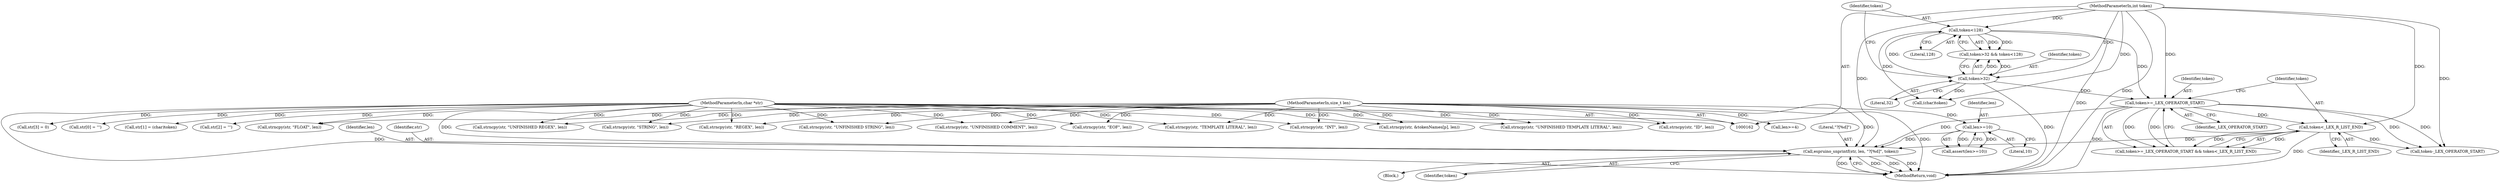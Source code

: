 digraph "0_Espruino_bed844f109b6c222816740555068de2e101e8018@pointer" {
"1000333" [label="(Call,espruino_snprintf(str, len, \"?[%d]\", token))"];
"1000164" [label="(MethodParameterIn,char *str)"];
"1000330" [label="(Call,len>=10)"];
"1000165" [label="(MethodParameterIn,size_t len)"];
"1000274" [label="(Call,token>=_LEX_OPERATOR_START)"];
"1000172" [label="(Call,token<128)"];
"1000169" [label="(Call,token>32)"];
"1000163" [label="(MethodParameterIn,int token)"];
"1000277" [label="(Call,token<_LEX_R_LIST_END)"];
"1000255" [label="(Call,strncpy(str, \"REGEX\", len))"];
"1000173" [label="(Identifier,token)"];
"1000330" [label="(Call,len>=10)"];
"1000338" [label="(MethodReturn,void)"];
"1000267" [label="(Call,strncpy(str, \"UNFINISHED COMMENT\", len))"];
"1000336" [label="(Literal,\"?[%d]\")"];
"1000177" [label="(Call,len>=4)"];
"1000192" [label="(Call,str[2] = '\'')"];
"1000289" [label="(Call,token-_LEX_OPERATOR_START)"];
"1000275" [label="(Identifier,token)"];
"1000279" [label="(Identifier,_LEX_R_LIST_END)"];
"1000321" [label="(Call,strncpy(str, &tokenNames[p], len))"];
"1000329" [label="(Call,assert(len>=10))"];
"1000168" [label="(Call,token>32 && token<128)"];
"1000277" [label="(Call,token<_LEX_R_LIST_END)"];
"1000166" [label="(Block,)"];
"1000333" [label="(Call,espruino_snprintf(str, len, \"?[%d]\", token))"];
"1000164" [label="(MethodParameterIn,char *str)"];
"1000174" [label="(Literal,128)"];
"1000337" [label="(Identifier,token)"];
"1000335" [label="(Identifier,len)"];
"1000261" [label="(Call,strncpy(str, \"UNFINISHED REGEX\", len))"];
"1000219" [label="(Call,strncpy(str, \"INT\", len))"];
"1000171" [label="(Literal,32)"];
"1000197" [label="(Call,str[3] = 0)"];
"1000249" [label="(Call,strncpy(str, \"UNFINISHED TEMPLATE LITERAL\", len))"];
"1000189" [label="(Call,(char)token)"];
"1000213" [label="(Call,strncpy(str, \"ID\", len))"];
"1000170" [label="(Identifier,token)"];
"1000273" [label="(Call,token>=_LEX_OPERATOR_START && token<_LEX_R_LIST_END)"];
"1000332" [label="(Literal,10)"];
"1000231" [label="(Call,strncpy(str, \"STRING\", len))"];
"1000237" [label="(Call,strncpy(str, \"UNFINISHED STRING\", len))"];
"1000331" [label="(Identifier,len)"];
"1000180" [label="(Call,str[0] = '\'')"];
"1000163" [label="(MethodParameterIn,int token)"];
"1000276" [label="(Identifier,_LEX_OPERATOR_START)"];
"1000243" [label="(Call,strncpy(str, \"TEMPLATE LITERAL\", len))"];
"1000225" [label="(Call,strncpy(str, \"FLOAT\", len))"];
"1000334" [label="(Identifier,str)"];
"1000172" [label="(Call,token<128)"];
"1000278" [label="(Identifier,token)"];
"1000185" [label="(Call,str[1] = (char)token)"];
"1000207" [label="(Call,strncpy(str, \"EOF\", len))"];
"1000274" [label="(Call,token>=_LEX_OPERATOR_START)"];
"1000165" [label="(MethodParameterIn,size_t len)"];
"1000169" [label="(Call,token>32)"];
"1000333" -> "1000166"  [label="AST: "];
"1000333" -> "1000337"  [label="CFG: "];
"1000334" -> "1000333"  [label="AST: "];
"1000335" -> "1000333"  [label="AST: "];
"1000336" -> "1000333"  [label="AST: "];
"1000337" -> "1000333"  [label="AST: "];
"1000338" -> "1000333"  [label="CFG: "];
"1000333" -> "1000338"  [label="DDG: "];
"1000333" -> "1000338"  [label="DDG: "];
"1000333" -> "1000338"  [label="DDG: "];
"1000333" -> "1000338"  [label="DDG: "];
"1000164" -> "1000333"  [label="DDG: "];
"1000330" -> "1000333"  [label="DDG: "];
"1000165" -> "1000333"  [label="DDG: "];
"1000274" -> "1000333"  [label="DDG: "];
"1000277" -> "1000333"  [label="DDG: "];
"1000163" -> "1000333"  [label="DDG: "];
"1000164" -> "1000162"  [label="AST: "];
"1000164" -> "1000338"  [label="DDG: "];
"1000164" -> "1000180"  [label="DDG: "];
"1000164" -> "1000185"  [label="DDG: "];
"1000164" -> "1000192"  [label="DDG: "];
"1000164" -> "1000197"  [label="DDG: "];
"1000164" -> "1000207"  [label="DDG: "];
"1000164" -> "1000213"  [label="DDG: "];
"1000164" -> "1000219"  [label="DDG: "];
"1000164" -> "1000225"  [label="DDG: "];
"1000164" -> "1000231"  [label="DDG: "];
"1000164" -> "1000237"  [label="DDG: "];
"1000164" -> "1000243"  [label="DDG: "];
"1000164" -> "1000249"  [label="DDG: "];
"1000164" -> "1000255"  [label="DDG: "];
"1000164" -> "1000261"  [label="DDG: "];
"1000164" -> "1000267"  [label="DDG: "];
"1000164" -> "1000321"  [label="DDG: "];
"1000330" -> "1000329"  [label="AST: "];
"1000330" -> "1000332"  [label="CFG: "];
"1000331" -> "1000330"  [label="AST: "];
"1000332" -> "1000330"  [label="AST: "];
"1000329" -> "1000330"  [label="CFG: "];
"1000330" -> "1000329"  [label="DDG: "];
"1000330" -> "1000329"  [label="DDG: "];
"1000165" -> "1000330"  [label="DDG: "];
"1000165" -> "1000162"  [label="AST: "];
"1000165" -> "1000338"  [label="DDG: "];
"1000165" -> "1000177"  [label="DDG: "];
"1000165" -> "1000207"  [label="DDG: "];
"1000165" -> "1000213"  [label="DDG: "];
"1000165" -> "1000219"  [label="DDG: "];
"1000165" -> "1000225"  [label="DDG: "];
"1000165" -> "1000231"  [label="DDG: "];
"1000165" -> "1000237"  [label="DDG: "];
"1000165" -> "1000243"  [label="DDG: "];
"1000165" -> "1000249"  [label="DDG: "];
"1000165" -> "1000255"  [label="DDG: "];
"1000165" -> "1000261"  [label="DDG: "];
"1000165" -> "1000267"  [label="DDG: "];
"1000165" -> "1000321"  [label="DDG: "];
"1000274" -> "1000273"  [label="AST: "];
"1000274" -> "1000276"  [label="CFG: "];
"1000275" -> "1000274"  [label="AST: "];
"1000276" -> "1000274"  [label="AST: "];
"1000278" -> "1000274"  [label="CFG: "];
"1000273" -> "1000274"  [label="CFG: "];
"1000274" -> "1000338"  [label="DDG: "];
"1000274" -> "1000273"  [label="DDG: "];
"1000274" -> "1000273"  [label="DDG: "];
"1000172" -> "1000274"  [label="DDG: "];
"1000169" -> "1000274"  [label="DDG: "];
"1000163" -> "1000274"  [label="DDG: "];
"1000274" -> "1000277"  [label="DDG: "];
"1000274" -> "1000289"  [label="DDG: "];
"1000274" -> "1000289"  [label="DDG: "];
"1000172" -> "1000168"  [label="AST: "];
"1000172" -> "1000174"  [label="CFG: "];
"1000173" -> "1000172"  [label="AST: "];
"1000174" -> "1000172"  [label="AST: "];
"1000168" -> "1000172"  [label="CFG: "];
"1000172" -> "1000338"  [label="DDG: "];
"1000172" -> "1000168"  [label="DDG: "];
"1000172" -> "1000168"  [label="DDG: "];
"1000169" -> "1000172"  [label="DDG: "];
"1000163" -> "1000172"  [label="DDG: "];
"1000172" -> "1000189"  [label="DDG: "];
"1000169" -> "1000168"  [label="AST: "];
"1000169" -> "1000171"  [label="CFG: "];
"1000170" -> "1000169"  [label="AST: "];
"1000171" -> "1000169"  [label="AST: "];
"1000173" -> "1000169"  [label="CFG: "];
"1000168" -> "1000169"  [label="CFG: "];
"1000169" -> "1000338"  [label="DDG: "];
"1000169" -> "1000168"  [label="DDG: "];
"1000169" -> "1000168"  [label="DDG: "];
"1000163" -> "1000169"  [label="DDG: "];
"1000169" -> "1000189"  [label="DDG: "];
"1000163" -> "1000162"  [label="AST: "];
"1000163" -> "1000338"  [label="DDG: "];
"1000163" -> "1000189"  [label="DDG: "];
"1000163" -> "1000277"  [label="DDG: "];
"1000163" -> "1000289"  [label="DDG: "];
"1000277" -> "1000273"  [label="AST: "];
"1000277" -> "1000279"  [label="CFG: "];
"1000278" -> "1000277"  [label="AST: "];
"1000279" -> "1000277"  [label="AST: "];
"1000273" -> "1000277"  [label="CFG: "];
"1000277" -> "1000338"  [label="DDG: "];
"1000277" -> "1000273"  [label="DDG: "];
"1000277" -> "1000273"  [label="DDG: "];
"1000277" -> "1000289"  [label="DDG: "];
}
